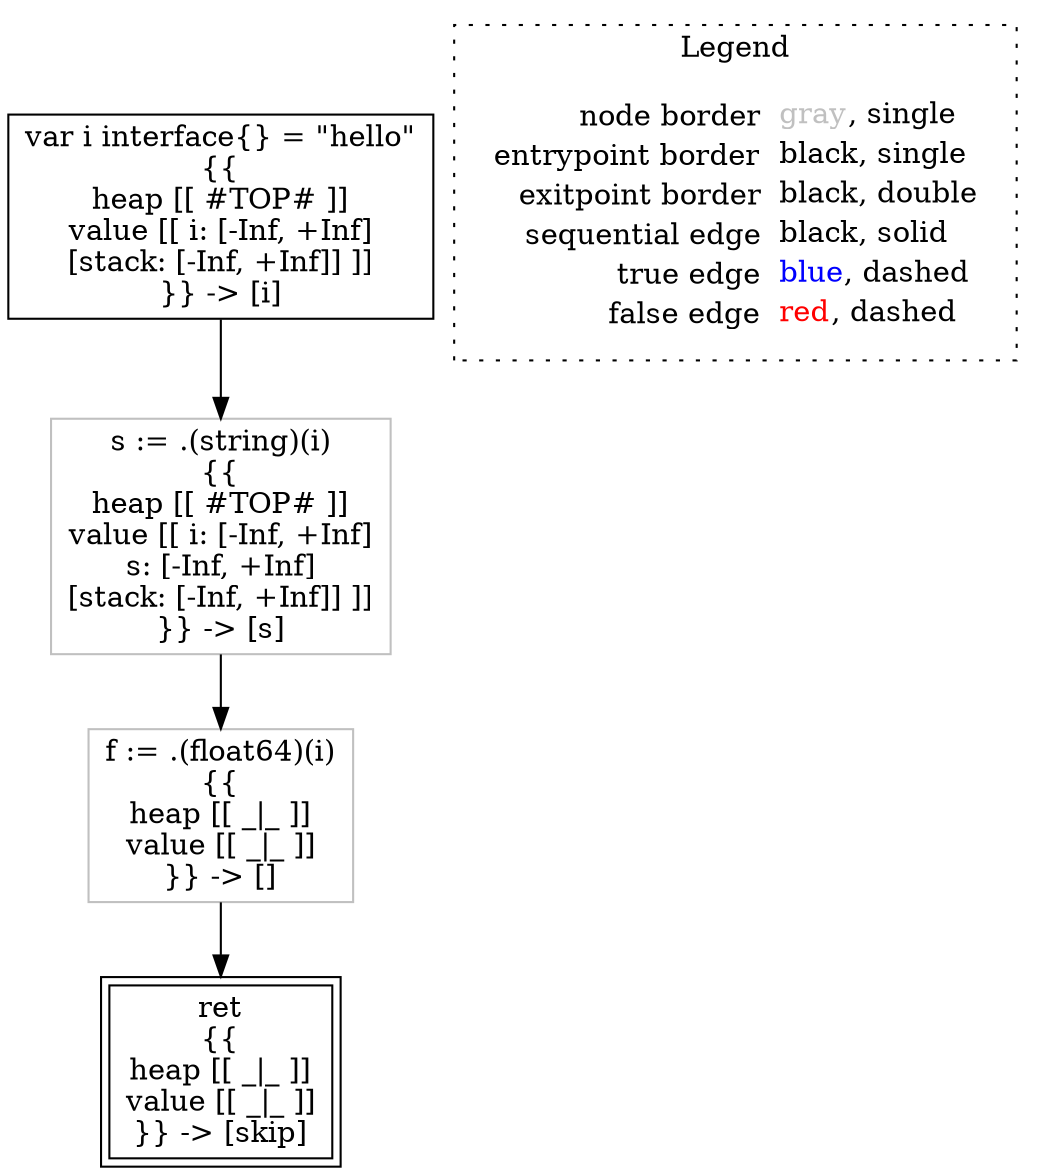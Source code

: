 digraph {
	"node0" [shape="rect",color="black",label=<var i interface{} = &quot;hello&quot;<BR/>{{<BR/>heap [[ #TOP# ]]<BR/>value [[ i: [-Inf, +Inf]<BR/>[stack: [-Inf, +Inf]] ]]<BR/>}} -&gt; [i]>];
	"node1" [shape="rect",color="gray",label=<s := .(string)(i)<BR/>{{<BR/>heap [[ #TOP# ]]<BR/>value [[ i: [-Inf, +Inf]<BR/>s: [-Inf, +Inf]<BR/>[stack: [-Inf, +Inf]] ]]<BR/>}} -&gt; [s]>];
	"node2" [shape="rect",color="black",peripheries="2",label=<ret<BR/>{{<BR/>heap [[ _|_ ]]<BR/>value [[ _|_ ]]<BR/>}} -&gt; [skip]>];
	"node3" [shape="rect",color="gray",label=<f := .(float64)(i)<BR/>{{<BR/>heap [[ _|_ ]]<BR/>value [[ _|_ ]]<BR/>}} -&gt; []>];
	"node0" -> "node1" [color="black"];
	"node1" -> "node3" [color="black"];
	"node3" -> "node2" [color="black"];
subgraph cluster_legend {
	label="Legend";
	style=dotted;
	node [shape=plaintext];
	"legend" [label=<<table border="0" cellpadding="2" cellspacing="0" cellborder="0"><tr><td align="right">node border&nbsp;</td><td align="left"><font color="gray">gray</font>, single</td></tr><tr><td align="right">entrypoint border&nbsp;</td><td align="left"><font color="black">black</font>, single</td></tr><tr><td align="right">exitpoint border&nbsp;</td><td align="left"><font color="black">black</font>, double</td></tr><tr><td align="right">sequential edge&nbsp;</td><td align="left"><font color="black">black</font>, solid</td></tr><tr><td align="right">true edge&nbsp;</td><td align="left"><font color="blue">blue</font>, dashed</td></tr><tr><td align="right">false edge&nbsp;</td><td align="left"><font color="red">red</font>, dashed</td></tr></table>>];
}

}
